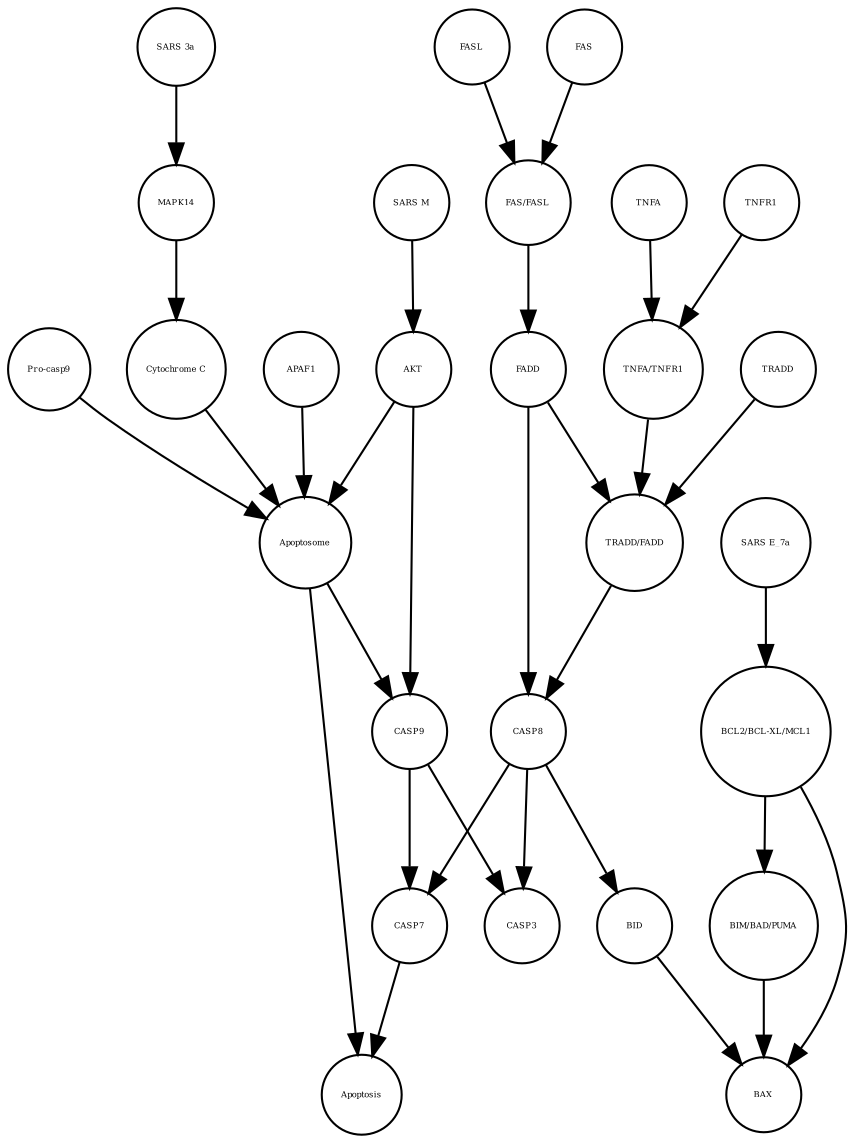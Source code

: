 strict digraph  {
CASP7 [annotation="", bipartite=0, cls=macromolecule, fontsize=4, label=CASP7, shape=circle];
Apoptosis [annotation="", bipartite=0, cls=phenotype, fontsize=4, label=Apoptosis, shape=circle];
Apoptosome [annotation="", bipartite=0, cls=complex, fontsize=4, label=Apoptosome, shape=circle];
CASP8 [annotation="", bipartite=0, cls=macromolecule, fontsize=4, label=CASP8, shape=circle];
"BIM/BAD/PUMA" [annotation="", bipartite=0, cls=complex, fontsize=4, label="BIM/BAD/PUMA", shape=circle];
"Pro-casp9" [annotation="", bipartite=0, cls=macromolecule, fontsize=4, label="Pro-casp9", shape=circle];
BID [annotation="", bipartite=0, cls=macromolecule, fontsize=4, label=BID, shape=circle];
TNFA [annotation="", bipartite=0, cls=macromolecule, fontsize=4, label=TNFA, shape=circle];
"Cytochrome C" [annotation="", bipartite=0, cls=macromolecule, fontsize=4, label="Cytochrome C", shape=circle];
FADD [annotation="", bipartite=0, cls=macromolecule, fontsize=4, label=FADD, shape=circle];
"TRADD/FADD" [annotation="", bipartite=0, cls=complex, fontsize=4, label="TRADD/FADD", shape=circle];
MAPK14 [annotation="", bipartite=0, cls=macromolecule, fontsize=4, label=MAPK14, shape=circle];
"SARS E_7a" [annotation="", bipartite=0, cls=macromolecule, fontsize=4, label="SARS E_7a", shape=circle];
FAS [annotation="", bipartite=0, cls=macromolecule, fontsize=4, label=FAS, shape=circle];
AKT [annotation="", bipartite=0, cls=macromolecule, fontsize=4, label=AKT, shape=circle];
"BCL2/BCL-XL/MCL1" [annotation="", bipartite=0, cls=complex, fontsize=4, label="BCL2/BCL-XL/MCL1", shape=circle];
"SARS 3a" [annotation="", bipartite=0, cls=macromolecule, fontsize=4, label="SARS 3a", shape=circle];
CASP9 [annotation="", bipartite=0, cls=macromolecule, fontsize=4, label=CASP9, shape=circle];
"FAS/FASL" [annotation="", bipartite=0, cls=complex, fontsize=4, label="FAS/FASL", shape=circle];
APAF1 [annotation="", bipartite=0, cls=macromolecule, fontsize=4, label=APAF1, shape=circle];
BAX [annotation="", bipartite=0, cls=macromolecule, fontsize=4, label=BAX, shape=circle];
"SARS M" [annotation="", bipartite=0, cls=macromolecule, fontsize=4, label="SARS M", shape=circle];
CASP3 [annotation="", bipartite=0, cls=macromolecule, fontsize=4, label=CASP3, shape=circle];
"TNFA/TNFR1" [annotation="", bipartite=0, cls=complex, fontsize=4, label="TNFA/TNFR1", shape=circle];
FASL [annotation="", bipartite=0, cls=macromolecule, fontsize=4, label=FASL, shape=circle];
TRADD [annotation="", bipartite=0, cls=macromolecule, fontsize=4, label=TRADD, shape=circle];
TNFR1 [annotation="", bipartite=0, cls=macromolecule, fontsize=4, label=TNFR1, shape=circle];
CASP7 -> Apoptosis  [annotation="", interaction_type=stimulation];
Apoptosome -> Apoptosis  [annotation="", interaction_type=stimulation];
Apoptosome -> CASP9  [annotation="urn_miriam_kegg.pathway_hsa04210", interaction_type=catalysis];
CASP8 -> CASP3  [annotation="urn_miriam_kegg.pathway_hsa04210", interaction_type=catalysis];
CASP8 -> CASP7  [annotation="urn_miriam_kegg.pathway_hsa04210", interaction_type=catalysis];
CASP8 -> BID  [annotation="urn_miriam_kegg.pathway_hsa04210", interaction_type=catalysis];
"BIM/BAD/PUMA" -> BAX  [annotation=urn_miriam_pubmed_31226023, interaction_type=catalysis];
"Pro-casp9" -> Apoptosome  [annotation="", interaction_type=production];
BID -> BAX  [annotation=urn_miriam_pubmed_31226023, interaction_type=catalysis];
TNFA -> "TNFA/TNFR1"  [annotation="", interaction_type=production];
"Cytochrome C" -> Apoptosome  [annotation="", interaction_type=production];
FADD -> "TRADD/FADD"  [annotation="", interaction_type=production];
FADD -> CASP8  [annotation="urn_miriam_kegg.pathway_hsa04210", interaction_type=catalysis];
"TRADD/FADD" -> CASP8  [annotation="urn_miriam_kegg.pathway_hsa04210", interaction_type=catalysis];
MAPK14 -> "Cytochrome C"  [annotation="urn_miriam_kegg.pathway_hsa04210|urn_miriam_pubmed_31226023", interaction_type=catalysis];
"SARS E_7a" -> "BCL2/BCL-XL/MCL1"  [annotation="", interaction_type=inhibition];
FAS -> "FAS/FASL"  [annotation="", interaction_type=production];
AKT -> Apoptosome  [annotation="urn_miriam_kegg.pathway_hsa04210", interaction_type=inhibition];
AKT -> CASP9  [annotation="urn_miriam_kegg.pathway_hsa04210", interaction_type=inhibition];
"BCL2/BCL-XL/MCL1" -> BAX  [annotation=urn_miriam_pubmed_31226023, interaction_type=inhibition];
"BCL2/BCL-XL/MCL1" -> "BIM/BAD/PUMA"  [annotation="", interaction_type=inhibition];
"SARS 3a" -> MAPK14  [annotation=urn_miriam_pubmed_31226023, interaction_type=catalysis];
CASP9 -> CASP3  [annotation="urn_miriam_kegg.pathway_hsa04210", interaction_type=catalysis];
CASP9 -> CASP7  [annotation="urn_miriam_kegg.pathway_hsa04210", interaction_type=catalysis];
"FAS/FASL" -> FADD  [annotation="urn_miriam_kegg.pathway_hsa04210", interaction_type=catalysis];
APAF1 -> Apoptosome  [annotation="", interaction_type=production];
"SARS M" -> AKT  [annotation=urn_miriam_pubmed_31226023, interaction_type=inhibition];
"TNFA/TNFR1" -> "TRADD/FADD"  [annotation="urn_miriam_kegg.pathway_hsa04210", interaction_type=catalysis];
FASL -> "FAS/FASL"  [annotation="", interaction_type=production];
TRADD -> "TRADD/FADD"  [annotation="", interaction_type=production];
TNFR1 -> "TNFA/TNFR1"  [annotation="", interaction_type=production];
}

